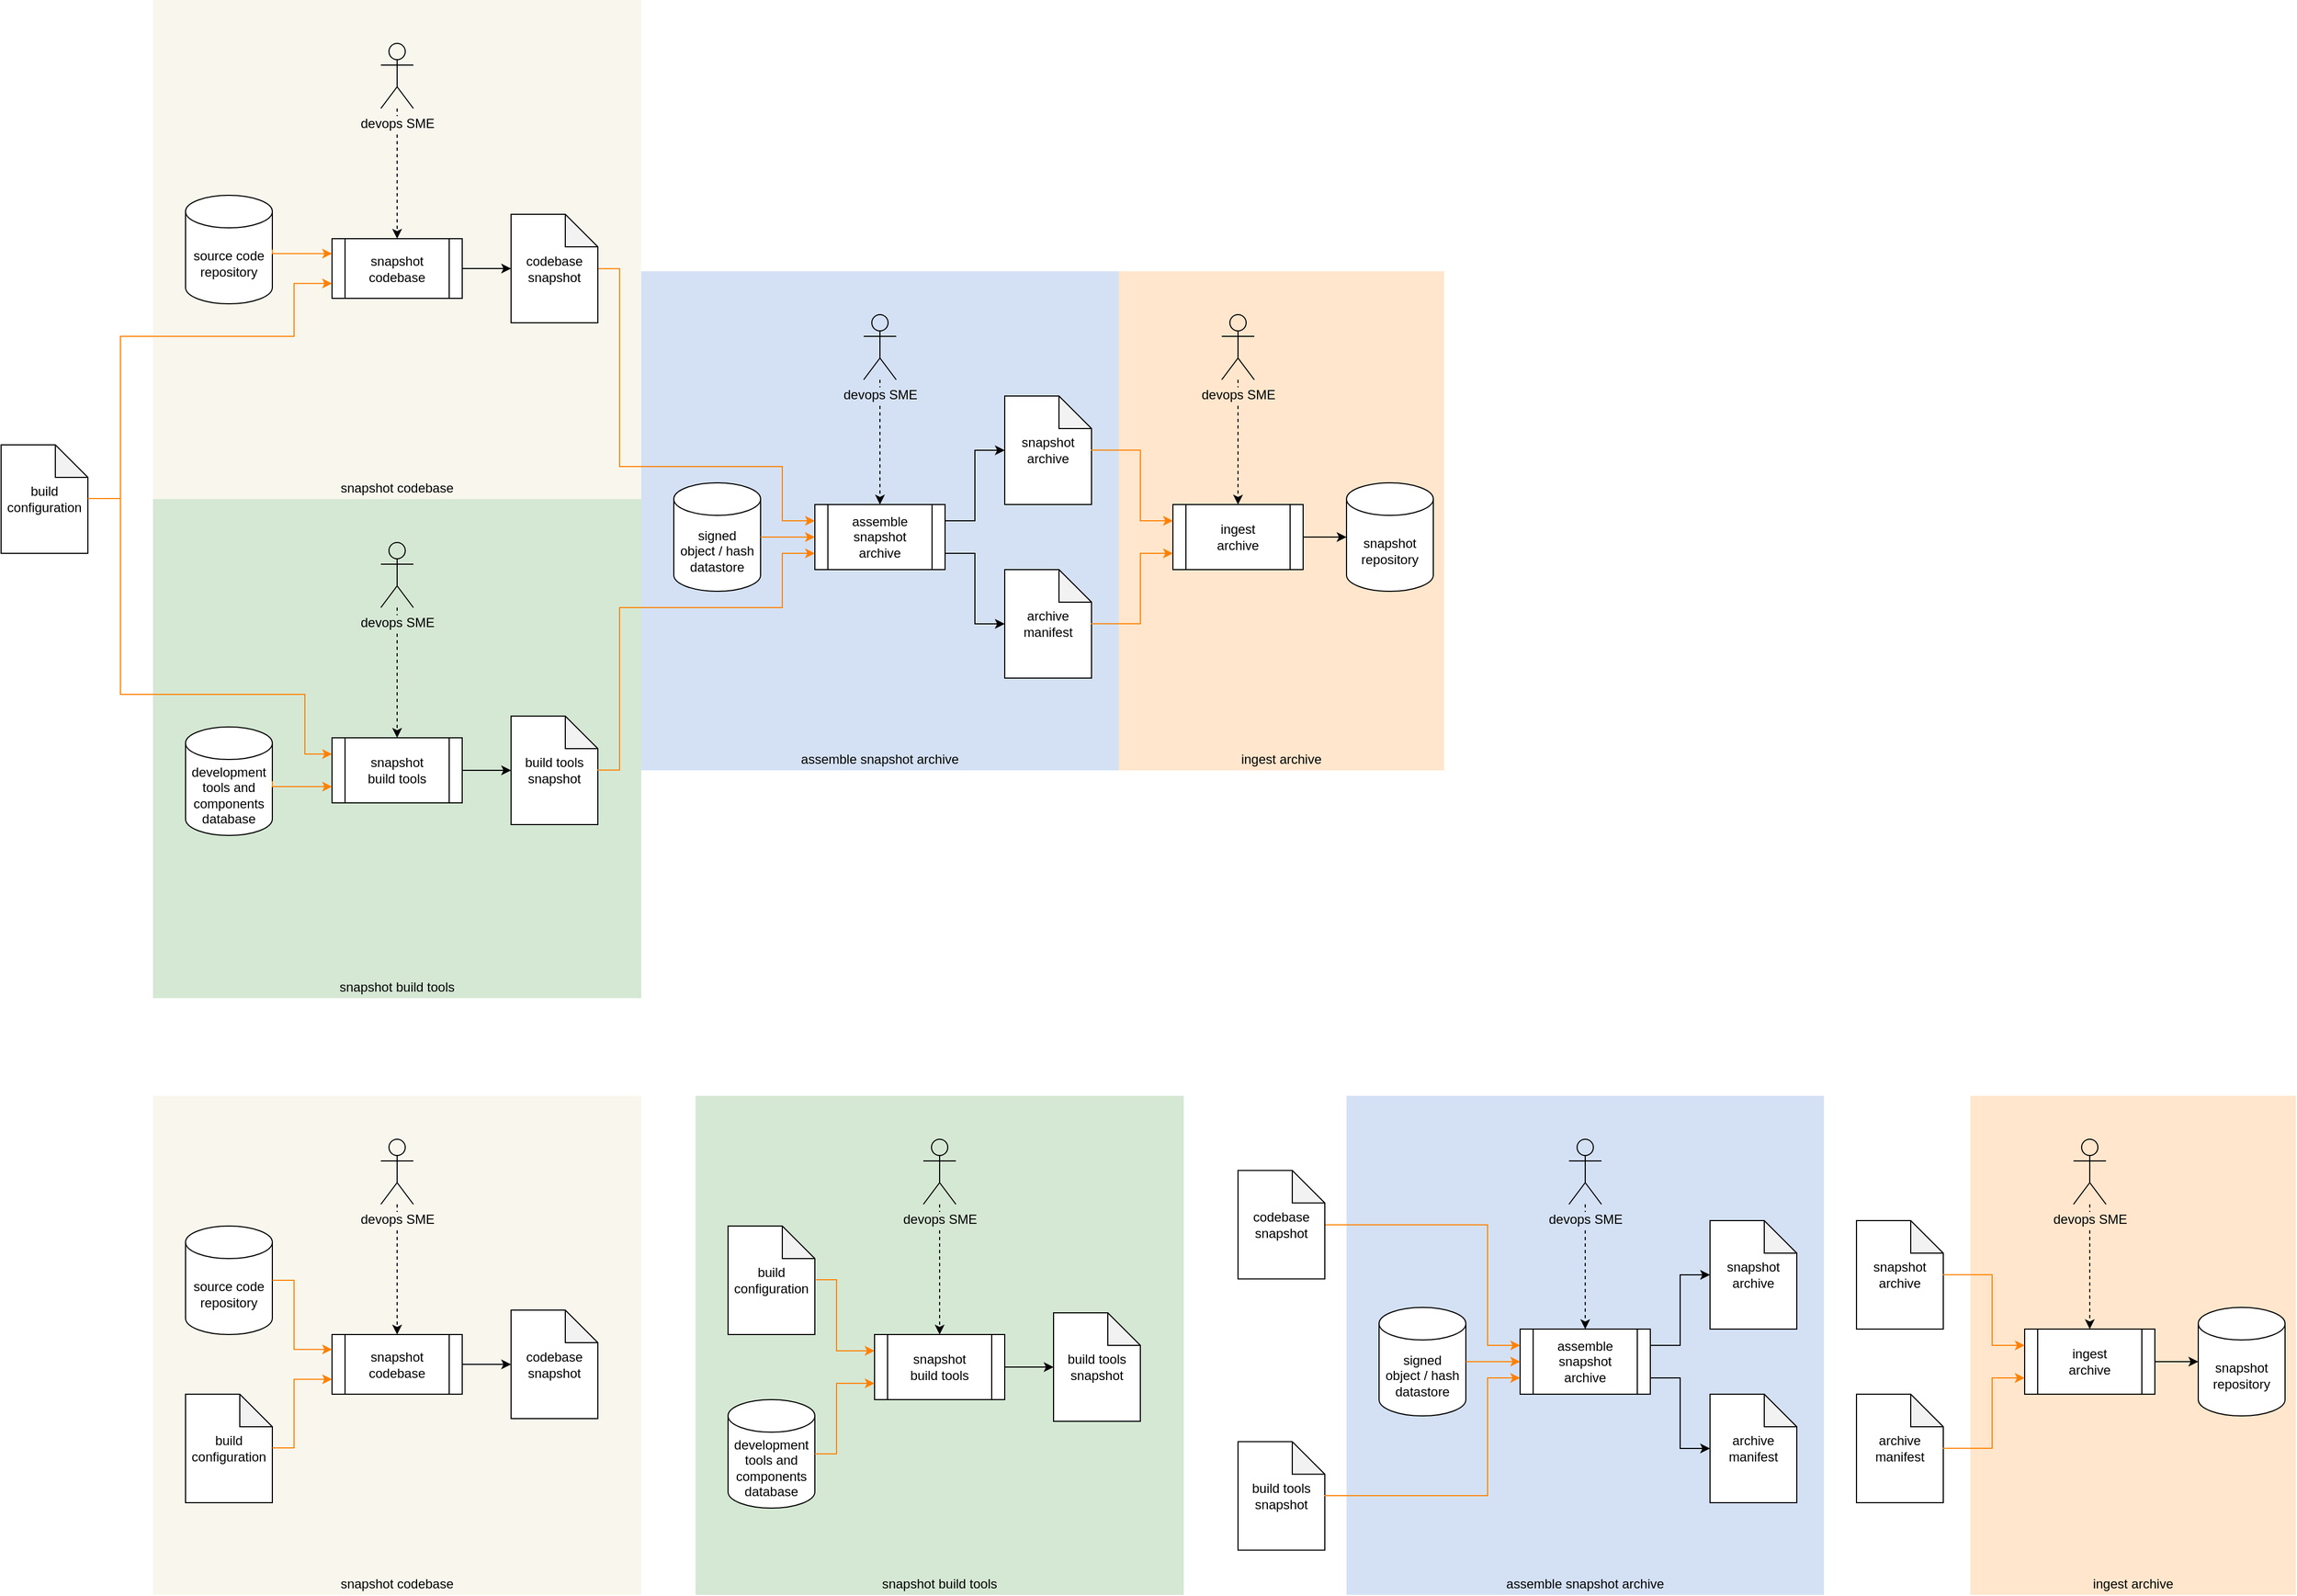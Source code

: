 <mxfile version="16.1.2" type="device"><diagram id="sruLN3PUJWMz3BnSayqV" name="Page-1"><mxGraphModel dx="7122" dy="2946" grid="1" gridSize="10" guides="1" tooltips="1" connect="1" arrows="1" fold="1" page="0" pageScale="1" pageWidth="850" pageHeight="1100" math="0" shadow="0"><root><mxCell id="0"/><mxCell id="1" parent="0"/><mxCell id="Yp-Yb_HLwAM5iuNhOJO7-49" value="" style="rounded=0;whiteSpace=wrap;html=1;fillColor=#f9f7ed;strokeColor=none;" vertex="1" parent="1"><mxGeometry x="-4640" y="-1130" width="450" height="460" as="geometry"/></mxCell><mxCell id="Yp-Yb_HLwAM5iuNhOJO7-50" value="snapshot codebase" style="text;html=1;strokeColor=none;fillColor=none;align=center;verticalAlign=middle;whiteSpace=wrap;rounded=0;" vertex="1" parent="1"><mxGeometry x="-4640" y="-690" width="450" height="20" as="geometry"/></mxCell><mxCell id="Yp-Yb_HLwAM5iuNhOJO7-51" value="" style="rounded=0;whiteSpace=wrap;html=1;strokeColor=none;fillColor=#D5E8D4;" vertex="1" parent="1"><mxGeometry x="-4640" y="-670" width="450" height="460" as="geometry"/></mxCell><mxCell id="Yp-Yb_HLwAM5iuNhOJO7-52" value="snapshot build tools" style="text;html=1;strokeColor=none;fillColor=none;align=center;verticalAlign=middle;whiteSpace=wrap;rounded=0;" vertex="1" parent="1"><mxGeometry x="-4640" y="-230" width="450" height="20" as="geometry"/></mxCell><mxCell id="Yp-Yb_HLwAM5iuNhOJO7-53" value="" style="rounded=0;whiteSpace=wrap;html=1;strokeColor=none;fillColor=#D4E1F5;" vertex="1" parent="1"><mxGeometry x="-4190" y="-880" width="440" height="460" as="geometry"/></mxCell><mxCell id="Yp-Yb_HLwAM5iuNhOJO7-54" value="assemble snapshot archive" style="text;html=1;strokeColor=none;fillColor=none;align=center;verticalAlign=middle;whiteSpace=wrap;rounded=0;" vertex="1" parent="1"><mxGeometry x="-4190" y="-440" width="440" height="20" as="geometry"/></mxCell><mxCell id="Yp-Yb_HLwAM5iuNhOJO7-55" value="development tools and components database" style="shape=cylinder3;whiteSpace=wrap;html=1;boundedLbl=1;backgroundOutline=1;size=15;" vertex="1" parent="1"><mxGeometry x="-4610" y="-460" width="80" height="100" as="geometry"/></mxCell><mxCell id="Yp-Yb_HLwAM5iuNhOJO7-56" value="signed&lt;br&gt;object / hash datastore" style="shape=cylinder3;whiteSpace=wrap;html=1;boundedLbl=1;backgroundOutline=1;size=15;" vertex="1" parent="1"><mxGeometry x="-4160" y="-685" width="80" height="100" as="geometry"/></mxCell><mxCell id="Yp-Yb_HLwAM5iuNhOJO7-58" style="edgeStyle=orthogonalEdgeStyle;rounded=0;orthogonalLoop=1;jettySize=auto;html=1;entryX=0;entryY=0.25;entryDx=0;entryDy=0;strokeColor=#FF8000;exitX=1.013;exitY=0.495;exitDx=0;exitDy=0;exitPerimeter=0;" edge="1" target="Yp-Yb_HLwAM5iuNhOJO7-70" parent="1" source="Yp-Yb_HLwAM5iuNhOJO7-79"><mxGeometry relative="1" as="geometry"><mxPoint x="-4850" y="-995" as="sourcePoint"/><mxPoint x="-4610" y="-640" as="targetPoint"/><Array as="points"><mxPoint x="-4670" y="-671"/><mxPoint x="-4670" y="-490"/><mxPoint x="-4500" y="-490"/><mxPoint x="-4500" y="-435"/></Array></mxGeometry></mxCell><mxCell id="Yp-Yb_HLwAM5iuNhOJO7-65" style="edgeStyle=orthogonalEdgeStyle;rounded=0;orthogonalLoop=1;jettySize=auto;html=1;entryX=0;entryY=0.5;entryDx=0;entryDy=0;entryPerimeter=0;exitX=1;exitY=0.25;exitDx=0;exitDy=0;" edge="1" parent="1" source="Yp-Yb_HLwAM5iuNhOJO7-59" target="Yp-Yb_HLwAM5iuNhOJO7-64"><mxGeometry relative="1" as="geometry"/></mxCell><mxCell id="Yp-Yb_HLwAM5iuNhOJO7-59" value="assemble&lt;br&gt;snapshot&lt;br&gt;archive" style="shape=process;whiteSpace=wrap;html=1;backgroundOutline=1;" vertex="1" parent="1"><mxGeometry x="-4030" y="-665" width="120" height="60" as="geometry"/></mxCell><mxCell id="Yp-Yb_HLwAM5iuNhOJO7-60" style="edgeStyle=orthogonalEdgeStyle;rounded=0;orthogonalLoop=1;jettySize=auto;html=1;entryX=0;entryY=0.5;entryDx=0;entryDy=0;entryPerimeter=0;exitX=1;exitY=0.75;exitDx=0;exitDy=0;" edge="1" source="Yp-Yb_HLwAM5iuNhOJO7-59" parent="1" target="Yp-Yb_HLwAM5iuNhOJO7-63"><mxGeometry relative="1" as="geometry"><mxPoint x="-4760" y="-640" as="targetPoint"/></mxGeometry></mxCell><mxCell id="Yp-Yb_HLwAM5iuNhOJO7-61" style="edgeStyle=orthogonalEdgeStyle;rounded=0;orthogonalLoop=1;jettySize=auto;html=1;entryX=0;entryY=0.25;entryDx=0;entryDy=0;strokeColor=#FF8000;startArrow=none;exitX=0.993;exitY=0.501;exitDx=0;exitDy=0;exitPerimeter=0;" edge="1" parent="1" source="Yp-Yb_HLwAM5iuNhOJO7-72" target="Yp-Yb_HLwAM5iuNhOJO7-59"><mxGeometry relative="1" as="geometry"><mxPoint x="-4810" y="-1021" as="targetPoint"/><Array as="points"><mxPoint x="-4210" y="-882"/><mxPoint x="-4210" y="-700"/><mxPoint x="-4060" y="-700"/><mxPoint x="-4060" y="-650"/></Array><mxPoint x="-4140" y="-900" as="sourcePoint"/></mxGeometry></mxCell><mxCell id="Yp-Yb_HLwAM5iuNhOJO7-62" style="edgeStyle=orthogonalEdgeStyle;rounded=0;orthogonalLoop=1;jettySize=auto;html=1;entryX=0;entryY=0.5;entryDx=0;entryDy=0;strokeColor=#FF8000;exitX=1;exitY=0.5;exitDx=0;exitDy=0;exitPerimeter=0;" edge="1" parent="1" source="Yp-Yb_HLwAM5iuNhOJO7-56" target="Yp-Yb_HLwAM5iuNhOJO7-59"><mxGeometry relative="1" as="geometry"><mxPoint x="-4800" y="-1011" as="targetPoint"/><Array as="points"><mxPoint x="-4050" y="-635"/><mxPoint x="-4050" y="-635"/></Array><mxPoint x="-4970" y="-1011" as="sourcePoint"/></mxGeometry></mxCell><mxCell id="Yp-Yb_HLwAM5iuNhOJO7-63" value="archive manifest" style="shape=note;whiteSpace=wrap;html=1;backgroundOutline=1;darkOpacity=0.05;" vertex="1" parent="1"><mxGeometry x="-3855" y="-605" width="80" height="100" as="geometry"/></mxCell><mxCell id="Yp-Yb_HLwAM5iuNhOJO7-64" value="snapshot&lt;br&gt;archive" style="shape=note;whiteSpace=wrap;html=1;backgroundOutline=1;darkOpacity=0.05;" vertex="1" parent="1"><mxGeometry x="-3855" y="-765" width="80" height="100" as="geometry"/></mxCell><mxCell id="Yp-Yb_HLwAM5iuNhOJO7-69" value="snapshot codebase" style="shape=process;whiteSpace=wrap;html=1;backgroundOutline=1;" vertex="1" parent="1"><mxGeometry x="-4475" y="-910" width="120" height="55" as="geometry"/></mxCell><mxCell id="Yp-Yb_HLwAM5iuNhOJO7-70" value="snapshot&lt;br&gt;build tools" style="shape=process;whiteSpace=wrap;html=1;backgroundOutline=1;" vertex="1" parent="1"><mxGeometry x="-4475" y="-450" width="120" height="60" as="geometry"/></mxCell><mxCell id="Yp-Yb_HLwAM5iuNhOJO7-72" value="codebase&lt;br&gt;snapshot" style="shape=note;whiteSpace=wrap;html=1;backgroundOutline=1;darkOpacity=0.05;" vertex="1" parent="1"><mxGeometry x="-4310" y="-932.5" width="80" height="100" as="geometry"/></mxCell><mxCell id="Yp-Yb_HLwAM5iuNhOJO7-73" style="edgeStyle=orthogonalEdgeStyle;rounded=0;orthogonalLoop=1;jettySize=auto;html=1;entryX=0;entryY=0.5;entryDx=0;entryDy=0;entryPerimeter=0;exitX=1;exitY=0.5;exitDx=0;exitDy=0;" edge="1" target="Yp-Yb_HLwAM5iuNhOJO7-72" parent="1" source="Yp-Yb_HLwAM5iuNhOJO7-69"><mxGeometry relative="1" as="geometry"><mxPoint x="-4410" y="-815" as="sourcePoint"/></mxGeometry></mxCell><mxCell id="Yp-Yb_HLwAM5iuNhOJO7-74" value="build tools&lt;br&gt;snapshot" style="shape=note;whiteSpace=wrap;html=1;backgroundOutline=1;darkOpacity=0.05;" vertex="1" parent="1"><mxGeometry x="-4310" y="-470" width="80" height="100" as="geometry"/></mxCell><mxCell id="Yp-Yb_HLwAM5iuNhOJO7-75" style="edgeStyle=orthogonalEdgeStyle;rounded=0;orthogonalLoop=1;jettySize=auto;html=1;entryX=0;entryY=0.5;entryDx=0;entryDy=0;entryPerimeter=0;exitX=1;exitY=0.5;exitDx=0;exitDy=0;" edge="1" target="Yp-Yb_HLwAM5iuNhOJO7-74" parent="1" source="Yp-Yb_HLwAM5iuNhOJO7-70"><mxGeometry relative="1" as="geometry"><mxPoint x="-4400" y="-480" as="sourcePoint"/><mxPoint x="-5285" y="-500" as="targetPoint"/></mxGeometry></mxCell><mxCell id="Yp-Yb_HLwAM5iuNhOJO7-76" style="edgeStyle=orthogonalEdgeStyle;rounded=0;orthogonalLoop=1;jettySize=auto;html=1;strokeColor=#FF8000;exitX=1;exitY=0.5;exitDx=0;exitDy=0;exitPerimeter=0;entryX=0;entryY=0.75;entryDx=0;entryDy=0;" edge="1" parent="1" source="Yp-Yb_HLwAM5iuNhOJO7-55" target="Yp-Yb_HLwAM5iuNhOJO7-70"><mxGeometry relative="1" as="geometry"><mxPoint x="-4800" y="-520" as="targetPoint"/><Array as="points"><mxPoint x="-4530" y="-405"/></Array><mxPoint x="-4070" y="-620" as="sourcePoint"/></mxGeometry></mxCell><mxCell id="Yp-Yb_HLwAM5iuNhOJO7-77" style="edgeStyle=orthogonalEdgeStyle;rounded=0;orthogonalLoop=1;jettySize=auto;html=1;entryX=0;entryY=0.75;entryDx=0;entryDy=0;strokeColor=#FF8000;exitX=0.993;exitY=0.497;exitDx=0;exitDy=0;exitPerimeter=0;" edge="1" parent="1" source="Yp-Yb_HLwAM5iuNhOJO7-74" target="Yp-Yb_HLwAM5iuNhOJO7-59"><mxGeometry relative="1" as="geometry"><mxPoint x="-4465" y="-430" as="targetPoint"/><Array as="points"><mxPoint x="-4210" y="-420"/><mxPoint x="-4210" y="-570"/><mxPoint x="-4060" y="-570"/><mxPoint x="-4060" y="-620"/></Array><mxPoint x="-4520" y="-570" as="sourcePoint"/></mxGeometry></mxCell><mxCell id="Yp-Yb_HLwAM5iuNhOJO7-78" value="source code repository" style="shape=cylinder3;whiteSpace=wrap;html=1;boundedLbl=1;backgroundOutline=1;size=15;" vertex="1" parent="1"><mxGeometry x="-4610" y="-950" width="80" height="100" as="geometry"/></mxCell><mxCell id="Yp-Yb_HLwAM5iuNhOJO7-79" value="build configuration" style="shape=note;whiteSpace=wrap;html=1;backgroundOutline=1;darkOpacity=0.05;" vertex="1" parent="1"><mxGeometry x="-4780" y="-720" width="80" height="100" as="geometry"/></mxCell><mxCell id="Yp-Yb_HLwAM5iuNhOJO7-80" style="edgeStyle=orthogonalEdgeStyle;rounded=0;orthogonalLoop=1;jettySize=auto;html=1;strokeColor=#FF8000;exitX=1;exitY=0.5;exitDx=0;exitDy=0;exitPerimeter=0;entryX=0;entryY=0.25;entryDx=0;entryDy=0;" edge="1" source="Yp-Yb_HLwAM5iuNhOJO7-78" parent="1" target="Yp-Yb_HLwAM5iuNhOJO7-69"><mxGeometry relative="1" as="geometry"><mxPoint x="-4410" y="-1190" as="targetPoint"/><Array as="points"><mxPoint x="-4530" y="-896"/></Array><mxPoint x="-4070" y="-1075" as="sourcePoint"/></mxGeometry></mxCell><mxCell id="Yp-Yb_HLwAM5iuNhOJO7-81" style="edgeStyle=orthogonalEdgeStyle;rounded=0;orthogonalLoop=1;jettySize=auto;html=1;strokeColor=#FF8000;exitX=1;exitY=0.495;exitDx=0;exitDy=0;exitPerimeter=0;entryX=0;entryY=0.75;entryDx=0;entryDy=0;" edge="1" source="Yp-Yb_HLwAM5iuNhOJO7-79" parent="1" target="Yp-Yb_HLwAM5iuNhOJO7-69"><mxGeometry relative="1" as="geometry"><mxPoint x="-4850" y="-1450" as="sourcePoint"/><mxPoint x="-4475" y="-880" as="targetPoint"/><Array as="points"><mxPoint x="-4670" y="-671"/><mxPoint x="-4670" y="-820"/><mxPoint x="-4510" y="-820"/><mxPoint x="-4510" y="-869"/></Array></mxGeometry></mxCell><mxCell id="Yp-Yb_HLwAM5iuNhOJO7-82" value="" style="rounded=0;whiteSpace=wrap;html=1;fillColor=#f9f7ed;strokeColor=none;" vertex="1" parent="1"><mxGeometry x="-4640" y="-120" width="450" height="460" as="geometry"/></mxCell><mxCell id="Yp-Yb_HLwAM5iuNhOJO7-83" value="snapshot codebase" style="text;html=1;strokeColor=none;fillColor=none;align=center;verticalAlign=middle;whiteSpace=wrap;rounded=0;" vertex="1" parent="1"><mxGeometry x="-4640" y="320" width="450" height="20" as="geometry"/></mxCell><mxCell id="Yp-Yb_HLwAM5iuNhOJO7-84" value="snapshot codebase" style="shape=process;whiteSpace=wrap;html=1;backgroundOutline=1;" vertex="1" parent="1"><mxGeometry x="-4475" y="100" width="120" height="55" as="geometry"/></mxCell><mxCell id="Yp-Yb_HLwAM5iuNhOJO7-85" value="codebase&lt;br&gt;snapshot" style="shape=note;whiteSpace=wrap;html=1;backgroundOutline=1;darkOpacity=0.05;" vertex="1" parent="1"><mxGeometry x="-4310" y="77.5" width="80" height="100" as="geometry"/></mxCell><mxCell id="Yp-Yb_HLwAM5iuNhOJO7-86" style="edgeStyle=orthogonalEdgeStyle;rounded=0;orthogonalLoop=1;jettySize=auto;html=1;entryX=0;entryY=0.5;entryDx=0;entryDy=0;entryPerimeter=0;exitX=1;exitY=0.5;exitDx=0;exitDy=0;" edge="1" source="Yp-Yb_HLwAM5iuNhOJO7-84" target="Yp-Yb_HLwAM5iuNhOJO7-85" parent="1"><mxGeometry relative="1" as="geometry"><mxPoint x="-4410" y="195" as="sourcePoint"/></mxGeometry></mxCell><mxCell id="Yp-Yb_HLwAM5iuNhOJO7-87" value="source code repository" style="shape=cylinder3;whiteSpace=wrap;html=1;boundedLbl=1;backgroundOutline=1;size=15;" vertex="1" parent="1"><mxGeometry x="-4610" width="80" height="100" as="geometry"/></mxCell><mxCell id="Yp-Yb_HLwAM5iuNhOJO7-88" value="build configuration" style="shape=note;whiteSpace=wrap;html=1;backgroundOutline=1;darkOpacity=0.05;" vertex="1" parent="1"><mxGeometry x="-4610" y="155" width="80" height="100" as="geometry"/></mxCell><mxCell id="Yp-Yb_HLwAM5iuNhOJO7-89" style="edgeStyle=orthogonalEdgeStyle;rounded=0;orthogonalLoop=1;jettySize=auto;html=1;strokeColor=#FF8000;exitX=1;exitY=0.5;exitDx=0;exitDy=0;exitPerimeter=0;entryX=0;entryY=0.25;entryDx=0;entryDy=0;" edge="1" source="Yp-Yb_HLwAM5iuNhOJO7-87" target="Yp-Yb_HLwAM5iuNhOJO7-84" parent="1"><mxGeometry relative="1" as="geometry"><mxPoint x="-4410" y="-180" as="targetPoint"/><Array as="points"><mxPoint x="-4510" y="50"/><mxPoint x="-4510" y="114"/></Array><mxPoint x="-4070" y="-65" as="sourcePoint"/></mxGeometry></mxCell><mxCell id="Yp-Yb_HLwAM5iuNhOJO7-90" style="edgeStyle=orthogonalEdgeStyle;rounded=0;orthogonalLoop=1;jettySize=auto;html=1;strokeColor=#FF8000;exitX=1;exitY=0.495;exitDx=0;exitDy=0;exitPerimeter=0;entryX=0;entryY=0.75;entryDx=0;entryDy=0;" edge="1" source="Yp-Yb_HLwAM5iuNhOJO7-88" target="Yp-Yb_HLwAM5iuNhOJO7-84" parent="1"><mxGeometry relative="1" as="geometry"><mxPoint x="-4850" y="-440" as="sourcePoint"/><mxPoint x="-4475" y="130" as="targetPoint"/><Array as="points"><mxPoint x="-4510" y="205"/><mxPoint x="-4510" y="141"/></Array></mxGeometry></mxCell><mxCell id="Yp-Yb_HLwAM5iuNhOJO7-92" value="" style="rounded=0;whiteSpace=wrap;html=1;strokeColor=none;fillColor=#D5E8D4;" vertex="1" parent="1"><mxGeometry x="-4140" y="-120" width="450" height="460" as="geometry"/></mxCell><mxCell id="Yp-Yb_HLwAM5iuNhOJO7-93" value="snapshot build tools" style="text;html=1;strokeColor=none;fillColor=none;align=center;verticalAlign=middle;whiteSpace=wrap;rounded=0;" vertex="1" parent="1"><mxGeometry x="-4140" y="320" width="450" height="20" as="geometry"/></mxCell><mxCell id="Yp-Yb_HLwAM5iuNhOJO7-94" value="development tools and components database" style="shape=cylinder3;whiteSpace=wrap;html=1;boundedLbl=1;backgroundOutline=1;size=15;" vertex="1" parent="1"><mxGeometry x="-4110" y="160" width="80" height="100" as="geometry"/></mxCell><mxCell id="Yp-Yb_HLwAM5iuNhOJO7-95" style="edgeStyle=orthogonalEdgeStyle;rounded=0;orthogonalLoop=1;jettySize=auto;html=1;entryX=0;entryY=0.25;entryDx=0;entryDy=0;strokeColor=#FF8000;exitX=1.013;exitY=0.495;exitDx=0;exitDy=0;exitPerimeter=0;" edge="1" source="Yp-Yb_HLwAM5iuNhOJO7-100" target="Yp-Yb_HLwAM5iuNhOJO7-96" parent="1"><mxGeometry relative="1" as="geometry"><mxPoint x="-4350" y="-445" as="sourcePoint"/><mxPoint x="-4110" y="-90" as="targetPoint"/><Array as="points"><mxPoint x="-4010" y="49"/><mxPoint x="-4010" y="115"/></Array></mxGeometry></mxCell><mxCell id="Yp-Yb_HLwAM5iuNhOJO7-96" value="snapshot&lt;br&gt;build tools" style="shape=process;whiteSpace=wrap;html=1;backgroundOutline=1;" vertex="1" parent="1"><mxGeometry x="-3975" y="100" width="120" height="60" as="geometry"/></mxCell><mxCell id="Yp-Yb_HLwAM5iuNhOJO7-97" value="build tools&lt;br&gt;snapshot" style="shape=note;whiteSpace=wrap;html=1;backgroundOutline=1;darkOpacity=0.05;" vertex="1" parent="1"><mxGeometry x="-3810" y="80" width="80" height="100" as="geometry"/></mxCell><mxCell id="Yp-Yb_HLwAM5iuNhOJO7-98" style="edgeStyle=orthogonalEdgeStyle;rounded=0;orthogonalLoop=1;jettySize=auto;html=1;entryX=0;entryY=0.5;entryDx=0;entryDy=0;entryPerimeter=0;exitX=1;exitY=0.5;exitDx=0;exitDy=0;" edge="1" source="Yp-Yb_HLwAM5iuNhOJO7-96" target="Yp-Yb_HLwAM5iuNhOJO7-97" parent="1"><mxGeometry relative="1" as="geometry"><mxPoint x="-3900" y="70" as="sourcePoint"/><mxPoint x="-4785" y="50" as="targetPoint"/></mxGeometry></mxCell><mxCell id="Yp-Yb_HLwAM5iuNhOJO7-99" style="edgeStyle=orthogonalEdgeStyle;rounded=0;orthogonalLoop=1;jettySize=auto;html=1;strokeColor=#FF8000;exitX=1;exitY=0.5;exitDx=0;exitDy=0;exitPerimeter=0;entryX=0;entryY=0.75;entryDx=0;entryDy=0;" edge="1" source="Yp-Yb_HLwAM5iuNhOJO7-94" target="Yp-Yb_HLwAM5iuNhOJO7-96" parent="1"><mxGeometry relative="1" as="geometry"><mxPoint x="-4300" y="30" as="targetPoint"/><Array as="points"><mxPoint x="-4010" y="210"/><mxPoint x="-4010" y="145"/></Array><mxPoint x="-3570" y="-70" as="sourcePoint"/></mxGeometry></mxCell><mxCell id="Yp-Yb_HLwAM5iuNhOJO7-100" value="build configuration" style="shape=note;whiteSpace=wrap;html=1;backgroundOutline=1;darkOpacity=0.05;" vertex="1" parent="1"><mxGeometry x="-4110" width="80" height="100" as="geometry"/></mxCell><mxCell id="Yp-Yb_HLwAM5iuNhOJO7-101" value="" style="rounded=0;whiteSpace=wrap;html=1;strokeColor=none;fillColor=#D4E1F5;" vertex="1" parent="1"><mxGeometry x="-3540" y="-120" width="440" height="460" as="geometry"/></mxCell><mxCell id="Yp-Yb_HLwAM5iuNhOJO7-102" value="assemble snapshot archive" style="text;html=1;strokeColor=none;fillColor=none;align=center;verticalAlign=middle;whiteSpace=wrap;rounded=0;" vertex="1" parent="1"><mxGeometry x="-3540" y="320" width="440" height="20" as="geometry"/></mxCell><mxCell id="Yp-Yb_HLwAM5iuNhOJO7-103" value="signed&lt;br&gt;object / hash datastore" style="shape=cylinder3;whiteSpace=wrap;html=1;boundedLbl=1;backgroundOutline=1;size=15;" vertex="1" parent="1"><mxGeometry x="-3510" y="75" width="80" height="100" as="geometry"/></mxCell><mxCell id="Yp-Yb_HLwAM5iuNhOJO7-104" style="edgeStyle=orthogonalEdgeStyle;rounded=0;orthogonalLoop=1;jettySize=auto;html=1;entryX=0;entryY=0.5;entryDx=0;entryDy=0;entryPerimeter=0;exitX=1;exitY=0.25;exitDx=0;exitDy=0;" edge="1" source="Yp-Yb_HLwAM5iuNhOJO7-105" target="Yp-Yb_HLwAM5iuNhOJO7-110" parent="1"><mxGeometry relative="1" as="geometry"/></mxCell><mxCell id="Yp-Yb_HLwAM5iuNhOJO7-105" value="assemble&lt;br&gt;snapshot&lt;br&gt;archive" style="shape=process;whiteSpace=wrap;html=1;backgroundOutline=1;" vertex="1" parent="1"><mxGeometry x="-3380" y="95" width="120" height="60" as="geometry"/></mxCell><mxCell id="Yp-Yb_HLwAM5iuNhOJO7-106" style="edgeStyle=orthogonalEdgeStyle;rounded=0;orthogonalLoop=1;jettySize=auto;html=1;entryX=0;entryY=0.5;entryDx=0;entryDy=0;entryPerimeter=0;exitX=1;exitY=0.75;exitDx=0;exitDy=0;" edge="1" source="Yp-Yb_HLwAM5iuNhOJO7-105" target="Yp-Yb_HLwAM5iuNhOJO7-109" parent="1"><mxGeometry relative="1" as="geometry"><mxPoint x="-4110" y="120" as="targetPoint"/></mxGeometry></mxCell><mxCell id="Yp-Yb_HLwAM5iuNhOJO7-107" style="edgeStyle=orthogonalEdgeStyle;rounded=0;orthogonalLoop=1;jettySize=auto;html=1;entryX=0;entryY=0.25;entryDx=0;entryDy=0;strokeColor=#FF8000;startArrow=none;exitX=0.993;exitY=0.501;exitDx=0;exitDy=0;exitPerimeter=0;" edge="1" source="Yp-Yb_HLwAM5iuNhOJO7-111" target="Yp-Yb_HLwAM5iuNhOJO7-105" parent="1"><mxGeometry relative="1" as="geometry"><mxPoint x="-4160" y="-261" as="targetPoint"/><Array as="points"><mxPoint x="-3410" y="-1.25"/><mxPoint x="-3410" y="109.75"/></Array><mxPoint x="-3490" y="-140" as="sourcePoint"/></mxGeometry></mxCell><mxCell id="Yp-Yb_HLwAM5iuNhOJO7-108" style="edgeStyle=orthogonalEdgeStyle;rounded=0;orthogonalLoop=1;jettySize=auto;html=1;entryX=0;entryY=0.5;entryDx=0;entryDy=0;strokeColor=#FF8000;exitX=1;exitY=0.5;exitDx=0;exitDy=0;exitPerimeter=0;" edge="1" source="Yp-Yb_HLwAM5iuNhOJO7-103" target="Yp-Yb_HLwAM5iuNhOJO7-105" parent="1"><mxGeometry relative="1" as="geometry"><mxPoint x="-4150" y="-251" as="targetPoint"/><Array as="points"><mxPoint x="-3400" y="125"/><mxPoint x="-3400" y="125"/></Array><mxPoint x="-4320" y="-251" as="sourcePoint"/></mxGeometry></mxCell><mxCell id="Yp-Yb_HLwAM5iuNhOJO7-109" value="archive manifest" style="shape=note;whiteSpace=wrap;html=1;backgroundOutline=1;darkOpacity=0.05;" vertex="1" parent="1"><mxGeometry x="-3205" y="155" width="80" height="100" as="geometry"/></mxCell><mxCell id="Yp-Yb_HLwAM5iuNhOJO7-110" value="snapshot&lt;br&gt;archive" style="shape=note;whiteSpace=wrap;html=1;backgroundOutline=1;darkOpacity=0.05;" vertex="1" parent="1"><mxGeometry x="-3205" y="-5" width="80" height="100" as="geometry"/></mxCell><mxCell id="Yp-Yb_HLwAM5iuNhOJO7-111" value="codebase&lt;br&gt;snapshot" style="shape=note;whiteSpace=wrap;html=1;backgroundOutline=1;darkOpacity=0.05;" vertex="1" parent="1"><mxGeometry x="-3640" y="-51.25" width="80" height="100" as="geometry"/></mxCell><mxCell id="Yp-Yb_HLwAM5iuNhOJO7-112" value="build tools&lt;br&gt;snapshot" style="shape=note;whiteSpace=wrap;html=1;backgroundOutline=1;darkOpacity=0.05;" vertex="1" parent="1"><mxGeometry x="-3640" y="198.75" width="80" height="100" as="geometry"/></mxCell><mxCell id="Yp-Yb_HLwAM5iuNhOJO7-113" style="edgeStyle=orthogonalEdgeStyle;rounded=0;orthogonalLoop=1;jettySize=auto;html=1;entryX=0;entryY=0.75;entryDx=0;entryDy=0;strokeColor=#FF8000;exitX=0.993;exitY=0.497;exitDx=0;exitDy=0;exitPerimeter=0;" edge="1" source="Yp-Yb_HLwAM5iuNhOJO7-112" target="Yp-Yb_HLwAM5iuNhOJO7-105" parent="1"><mxGeometry relative="1" as="geometry"><mxPoint x="-3815" y="330" as="targetPoint"/><Array as="points"><mxPoint x="-3410" y="248.75"/><mxPoint x="-3410" y="139.75"/></Array><mxPoint x="-3870" y="190" as="sourcePoint"/></mxGeometry></mxCell><mxCell id="Yp-Yb_HLwAM5iuNhOJO7-114" value="" style="rounded=0;whiteSpace=wrap;html=1;strokeColor=none;fillColor=#FFE6CC;" vertex="1" parent="1"><mxGeometry x="-3750" y="-880" width="300" height="460" as="geometry"/></mxCell><mxCell id="Yp-Yb_HLwAM5iuNhOJO7-115" value="ingest archive" style="text;html=1;strokeColor=none;fillColor=none;align=center;verticalAlign=middle;whiteSpace=wrap;rounded=0;" vertex="1" parent="1"><mxGeometry x="-3750" y="-440" width="300" height="20" as="geometry"/></mxCell><mxCell id="Yp-Yb_HLwAM5iuNhOJO7-120" style="edgeStyle=orthogonalEdgeStyle;rounded=0;orthogonalLoop=1;jettySize=auto;html=1;entryX=0;entryY=0.5;entryDx=0;entryDy=0;entryPerimeter=0;" edge="1" parent="1" source="Yp-Yb_HLwAM5iuNhOJO7-116" target="Yp-Yb_HLwAM5iuNhOJO7-117"><mxGeometry relative="1" as="geometry"/></mxCell><mxCell id="Yp-Yb_HLwAM5iuNhOJO7-116" value="ingest&lt;br&gt;archive" style="shape=process;whiteSpace=wrap;html=1;backgroundOutline=1;" vertex="1" parent="1"><mxGeometry x="-3700" y="-665" width="120" height="60" as="geometry"/></mxCell><mxCell id="Yp-Yb_HLwAM5iuNhOJO7-117" value="snapshot repository" style="shape=cylinder3;whiteSpace=wrap;html=1;boundedLbl=1;backgroundOutline=1;size=15;" vertex="1" parent="1"><mxGeometry x="-3540" y="-685" width="80" height="100" as="geometry"/></mxCell><mxCell id="Yp-Yb_HLwAM5iuNhOJO7-118" style="edgeStyle=orthogonalEdgeStyle;rounded=0;orthogonalLoop=1;jettySize=auto;html=1;entryX=0;entryY=0.25;entryDx=0;entryDy=0;strokeColor=#FF8000;exitX=0.995;exitY=0.499;exitDx=0;exitDy=0;exitPerimeter=0;" edge="1" parent="1" source="Yp-Yb_HLwAM5iuNhOJO7-64" target="Yp-Yb_HLwAM5iuNhOJO7-116"><mxGeometry relative="1" as="geometry"><mxPoint x="-4030" y="-635" as="targetPoint"/><Array as="points"><mxPoint x="-3730" y="-715"/><mxPoint x="-3730" y="-650"/></Array><mxPoint x="-4080" y="-635" as="sourcePoint"/></mxGeometry></mxCell><mxCell id="Yp-Yb_HLwAM5iuNhOJO7-119" style="edgeStyle=orthogonalEdgeStyle;rounded=0;orthogonalLoop=1;jettySize=auto;html=1;entryX=0;entryY=0.75;entryDx=0;entryDy=0;strokeColor=#FF8000;exitX=0.995;exitY=0.499;exitDx=0;exitDy=0;exitPerimeter=0;" edge="1" parent="1" source="Yp-Yb_HLwAM5iuNhOJO7-63" target="Yp-Yb_HLwAM5iuNhOJO7-116"><mxGeometry relative="1" as="geometry"><mxPoint x="-4020" y="-610" as="targetPoint"/><Array as="points"><mxPoint x="-3730" y="-555"/><mxPoint x="-3730" y="-620"/></Array><mxPoint x="-4220.56" y="-410.3" as="sourcePoint"/></mxGeometry></mxCell><mxCell id="Yp-Yb_HLwAM5iuNhOJO7-121" value="archive manifest" style="shape=note;whiteSpace=wrap;html=1;backgroundOutline=1;darkOpacity=0.05;" vertex="1" parent="1"><mxGeometry x="-3070" y="155" width="80" height="100" as="geometry"/></mxCell><mxCell id="Yp-Yb_HLwAM5iuNhOJO7-122" value="snapshot&lt;br&gt;archive" style="shape=note;whiteSpace=wrap;html=1;backgroundOutline=1;darkOpacity=0.05;" vertex="1" parent="1"><mxGeometry x="-3070" y="-5" width="80" height="100" as="geometry"/></mxCell><mxCell id="Yp-Yb_HLwAM5iuNhOJO7-123" value="" style="rounded=0;whiteSpace=wrap;html=1;strokeColor=none;fillColor=#FFE6CC;" vertex="1" parent="1"><mxGeometry x="-2965" y="-120" width="300" height="460" as="geometry"/></mxCell><mxCell id="Yp-Yb_HLwAM5iuNhOJO7-124" value="ingest archive" style="text;html=1;strokeColor=none;fillColor=none;align=center;verticalAlign=middle;whiteSpace=wrap;rounded=0;" vertex="1" parent="1"><mxGeometry x="-2965" y="320" width="300" height="20" as="geometry"/></mxCell><mxCell id="Yp-Yb_HLwAM5iuNhOJO7-125" style="edgeStyle=orthogonalEdgeStyle;rounded=0;orthogonalLoop=1;jettySize=auto;html=1;entryX=0;entryY=0.5;entryDx=0;entryDy=0;entryPerimeter=0;" edge="1" source="Yp-Yb_HLwAM5iuNhOJO7-126" target="Yp-Yb_HLwAM5iuNhOJO7-127" parent="1"><mxGeometry relative="1" as="geometry"/></mxCell><mxCell id="Yp-Yb_HLwAM5iuNhOJO7-126" value="ingest&lt;br&gt;archive" style="shape=process;whiteSpace=wrap;html=1;backgroundOutline=1;" vertex="1" parent="1"><mxGeometry x="-2915" y="95" width="120" height="60" as="geometry"/></mxCell><mxCell id="Yp-Yb_HLwAM5iuNhOJO7-127" value="snapshot repository" style="shape=cylinder3;whiteSpace=wrap;html=1;boundedLbl=1;backgroundOutline=1;size=15;" vertex="1" parent="1"><mxGeometry x="-2755" y="75" width="80" height="100" as="geometry"/></mxCell><mxCell id="Yp-Yb_HLwAM5iuNhOJO7-128" style="edgeStyle=orthogonalEdgeStyle;rounded=0;orthogonalLoop=1;jettySize=auto;html=1;entryX=0;entryY=0.25;entryDx=0;entryDy=0;strokeColor=#FF8000;exitX=0.995;exitY=0.499;exitDx=0;exitDy=0;exitPerimeter=0;" edge="1" source="Yp-Yb_HLwAM5iuNhOJO7-122" target="Yp-Yb_HLwAM5iuNhOJO7-126" parent="1"><mxGeometry relative="1" as="geometry"><mxPoint x="-3245" y="125" as="targetPoint"/><Array as="points"><mxPoint x="-2945" y="45"/><mxPoint x="-2945" y="110"/></Array><mxPoint x="-3295" y="125" as="sourcePoint"/></mxGeometry></mxCell><mxCell id="Yp-Yb_HLwAM5iuNhOJO7-129" style="edgeStyle=orthogonalEdgeStyle;rounded=0;orthogonalLoop=1;jettySize=auto;html=1;entryX=0;entryY=0.75;entryDx=0;entryDy=0;strokeColor=#FF8000;exitX=0.995;exitY=0.499;exitDx=0;exitDy=0;exitPerimeter=0;" edge="1" source="Yp-Yb_HLwAM5iuNhOJO7-121" target="Yp-Yb_HLwAM5iuNhOJO7-126" parent="1"><mxGeometry relative="1" as="geometry"><mxPoint x="-3235" y="150" as="targetPoint"/><Array as="points"><mxPoint x="-2945" y="205"/><mxPoint x="-2945" y="140"/></Array><mxPoint x="-3435.56" y="349.7" as="sourcePoint"/></mxGeometry></mxCell><mxCell id="Yp-Yb_HLwAM5iuNhOJO7-139" style="edgeStyle=orthogonalEdgeStyle;rounded=0;orthogonalLoop=1;jettySize=auto;html=1;entryX=0.5;entryY=0;entryDx=0;entryDy=0;dashed=1;" edge="1" parent="1" source="Yp-Yb_HLwAM5iuNhOJO7-130" target="Yp-Yb_HLwAM5iuNhOJO7-69"><mxGeometry relative="1" as="geometry"/></mxCell><mxCell id="Yp-Yb_HLwAM5iuNhOJO7-130" value="devops SME" style="shape=umlActor;verticalLabelPosition=bottom;labelBackgroundColor=#F9F7ED;verticalAlign=top;html=1;outlineConnect=0;fillColor=none;" vertex="1" parent="1"><mxGeometry x="-4430" y="-1090" width="30" height="60" as="geometry"/></mxCell><mxCell id="Yp-Yb_HLwAM5iuNhOJO7-140" style="edgeStyle=orthogonalEdgeStyle;rounded=0;orthogonalLoop=1;jettySize=auto;html=1;dashed=1;" edge="1" parent="1" source="Yp-Yb_HLwAM5iuNhOJO7-132" target="Yp-Yb_HLwAM5iuNhOJO7-70"><mxGeometry relative="1" as="geometry"/></mxCell><mxCell id="Yp-Yb_HLwAM5iuNhOJO7-132" value="&lt;span style=&quot;background-color: rgb(213 , 232 , 212)&quot;&gt;devops SME&lt;/span&gt;" style="shape=umlActor;verticalLabelPosition=bottom;labelBackgroundColor=#F9F7ED;verticalAlign=top;html=1;outlineConnect=0;fillColor=none;" vertex="1" parent="1"><mxGeometry x="-4430" y="-630" width="30" height="60" as="geometry"/></mxCell><mxCell id="Yp-Yb_HLwAM5iuNhOJO7-137" value="" style="edgeStyle=orthogonalEdgeStyle;rounded=0;orthogonalLoop=1;jettySize=auto;html=1;dashed=1;" edge="1" parent="1" source="Yp-Yb_HLwAM5iuNhOJO7-133" target="Yp-Yb_HLwAM5iuNhOJO7-59"><mxGeometry relative="1" as="geometry"/></mxCell><mxCell id="Yp-Yb_HLwAM5iuNhOJO7-133" value="&lt;span style=&quot;background-color: rgb(212 , 225 , 245)&quot;&gt;devops SME&lt;/span&gt;" style="shape=umlActor;verticalLabelPosition=bottom;labelBackgroundColor=#F9F7ED;verticalAlign=top;html=1;outlineConnect=0;fillColor=none;" vertex="1" parent="1"><mxGeometry x="-3985" y="-840" width="30" height="60" as="geometry"/></mxCell><mxCell id="Yp-Yb_HLwAM5iuNhOJO7-138" value="" style="edgeStyle=orthogonalEdgeStyle;rounded=0;orthogonalLoop=1;jettySize=auto;html=1;dashed=1;" edge="1" parent="1" source="Yp-Yb_HLwAM5iuNhOJO7-134" target="Yp-Yb_HLwAM5iuNhOJO7-116"><mxGeometry relative="1" as="geometry"/></mxCell><mxCell id="Yp-Yb_HLwAM5iuNhOJO7-134" value="&lt;span style=&quot;background-color: rgb(255 , 230 , 204)&quot;&gt;devops SME&lt;/span&gt;" style="shape=umlActor;verticalLabelPosition=bottom;labelBackgroundColor=#F9F7ED;verticalAlign=top;html=1;outlineConnect=0;fillColor=none;" vertex="1" parent="1"><mxGeometry x="-3655" y="-840" width="30" height="60" as="geometry"/></mxCell><mxCell id="Yp-Yb_HLwAM5iuNhOJO7-142" style="edgeStyle=orthogonalEdgeStyle;rounded=0;orthogonalLoop=1;jettySize=auto;html=1;entryX=0.5;entryY=0;entryDx=0;entryDy=0;dashed=1;" edge="1" parent="1" source="Yp-Yb_HLwAM5iuNhOJO7-141" target="Yp-Yb_HLwAM5iuNhOJO7-96"><mxGeometry relative="1" as="geometry"/></mxCell><mxCell id="Yp-Yb_HLwAM5iuNhOJO7-141" value="&lt;span style=&quot;background-color: rgb(213 , 232 , 212)&quot;&gt;devops SME&lt;/span&gt;" style="shape=umlActor;verticalLabelPosition=bottom;labelBackgroundColor=#F9F7ED;verticalAlign=top;html=1;outlineConnect=0;fillColor=none;" vertex="1" parent="1"><mxGeometry x="-3930" y="-80" width="30" height="60" as="geometry"/></mxCell><mxCell id="Yp-Yb_HLwAM5iuNhOJO7-144" style="edgeStyle=orthogonalEdgeStyle;rounded=0;orthogonalLoop=1;jettySize=auto;html=1;dashed=1;" edge="1" parent="1" source="Yp-Yb_HLwAM5iuNhOJO7-143" target="Yp-Yb_HLwAM5iuNhOJO7-84"><mxGeometry relative="1" as="geometry"/></mxCell><mxCell id="Yp-Yb_HLwAM5iuNhOJO7-143" value="devops SME" style="shape=umlActor;verticalLabelPosition=bottom;labelBackgroundColor=#F9F7ED;verticalAlign=top;html=1;outlineConnect=0;fillColor=none;" vertex="1" parent="1"><mxGeometry x="-4430" y="-80" width="30" height="60" as="geometry"/></mxCell><mxCell id="Yp-Yb_HLwAM5iuNhOJO7-146" style="edgeStyle=orthogonalEdgeStyle;rounded=0;orthogonalLoop=1;jettySize=auto;html=1;dashed=1;" edge="1" parent="1" source="Yp-Yb_HLwAM5iuNhOJO7-145" target="Yp-Yb_HLwAM5iuNhOJO7-105"><mxGeometry relative="1" as="geometry"/></mxCell><mxCell id="Yp-Yb_HLwAM5iuNhOJO7-145" value="&lt;span style=&quot;background-color: rgb(212 , 225 , 245)&quot;&gt;devops SME&lt;/span&gt;" style="shape=umlActor;verticalLabelPosition=bottom;labelBackgroundColor=#F9F7ED;verticalAlign=top;html=1;outlineConnect=0;fillColor=none;" vertex="1" parent="1"><mxGeometry x="-3335" y="-80" width="30" height="60" as="geometry"/></mxCell><mxCell id="Yp-Yb_HLwAM5iuNhOJO7-148" style="edgeStyle=orthogonalEdgeStyle;rounded=0;orthogonalLoop=1;jettySize=auto;html=1;entryX=0.5;entryY=0;entryDx=0;entryDy=0;dashed=1;" edge="1" parent="1" source="Yp-Yb_HLwAM5iuNhOJO7-147" target="Yp-Yb_HLwAM5iuNhOJO7-126"><mxGeometry relative="1" as="geometry"/></mxCell><mxCell id="Yp-Yb_HLwAM5iuNhOJO7-147" value="&lt;span style=&quot;background-color: rgb(255 , 230 , 204)&quot;&gt;devops SME&lt;/span&gt;" style="shape=umlActor;verticalLabelPosition=bottom;labelBackgroundColor=#F9F7ED;verticalAlign=top;html=1;outlineConnect=0;fillColor=none;" vertex="1" parent="1"><mxGeometry x="-2870" y="-80" width="30" height="60" as="geometry"/></mxCell></root></mxGraphModel></diagram></mxfile>